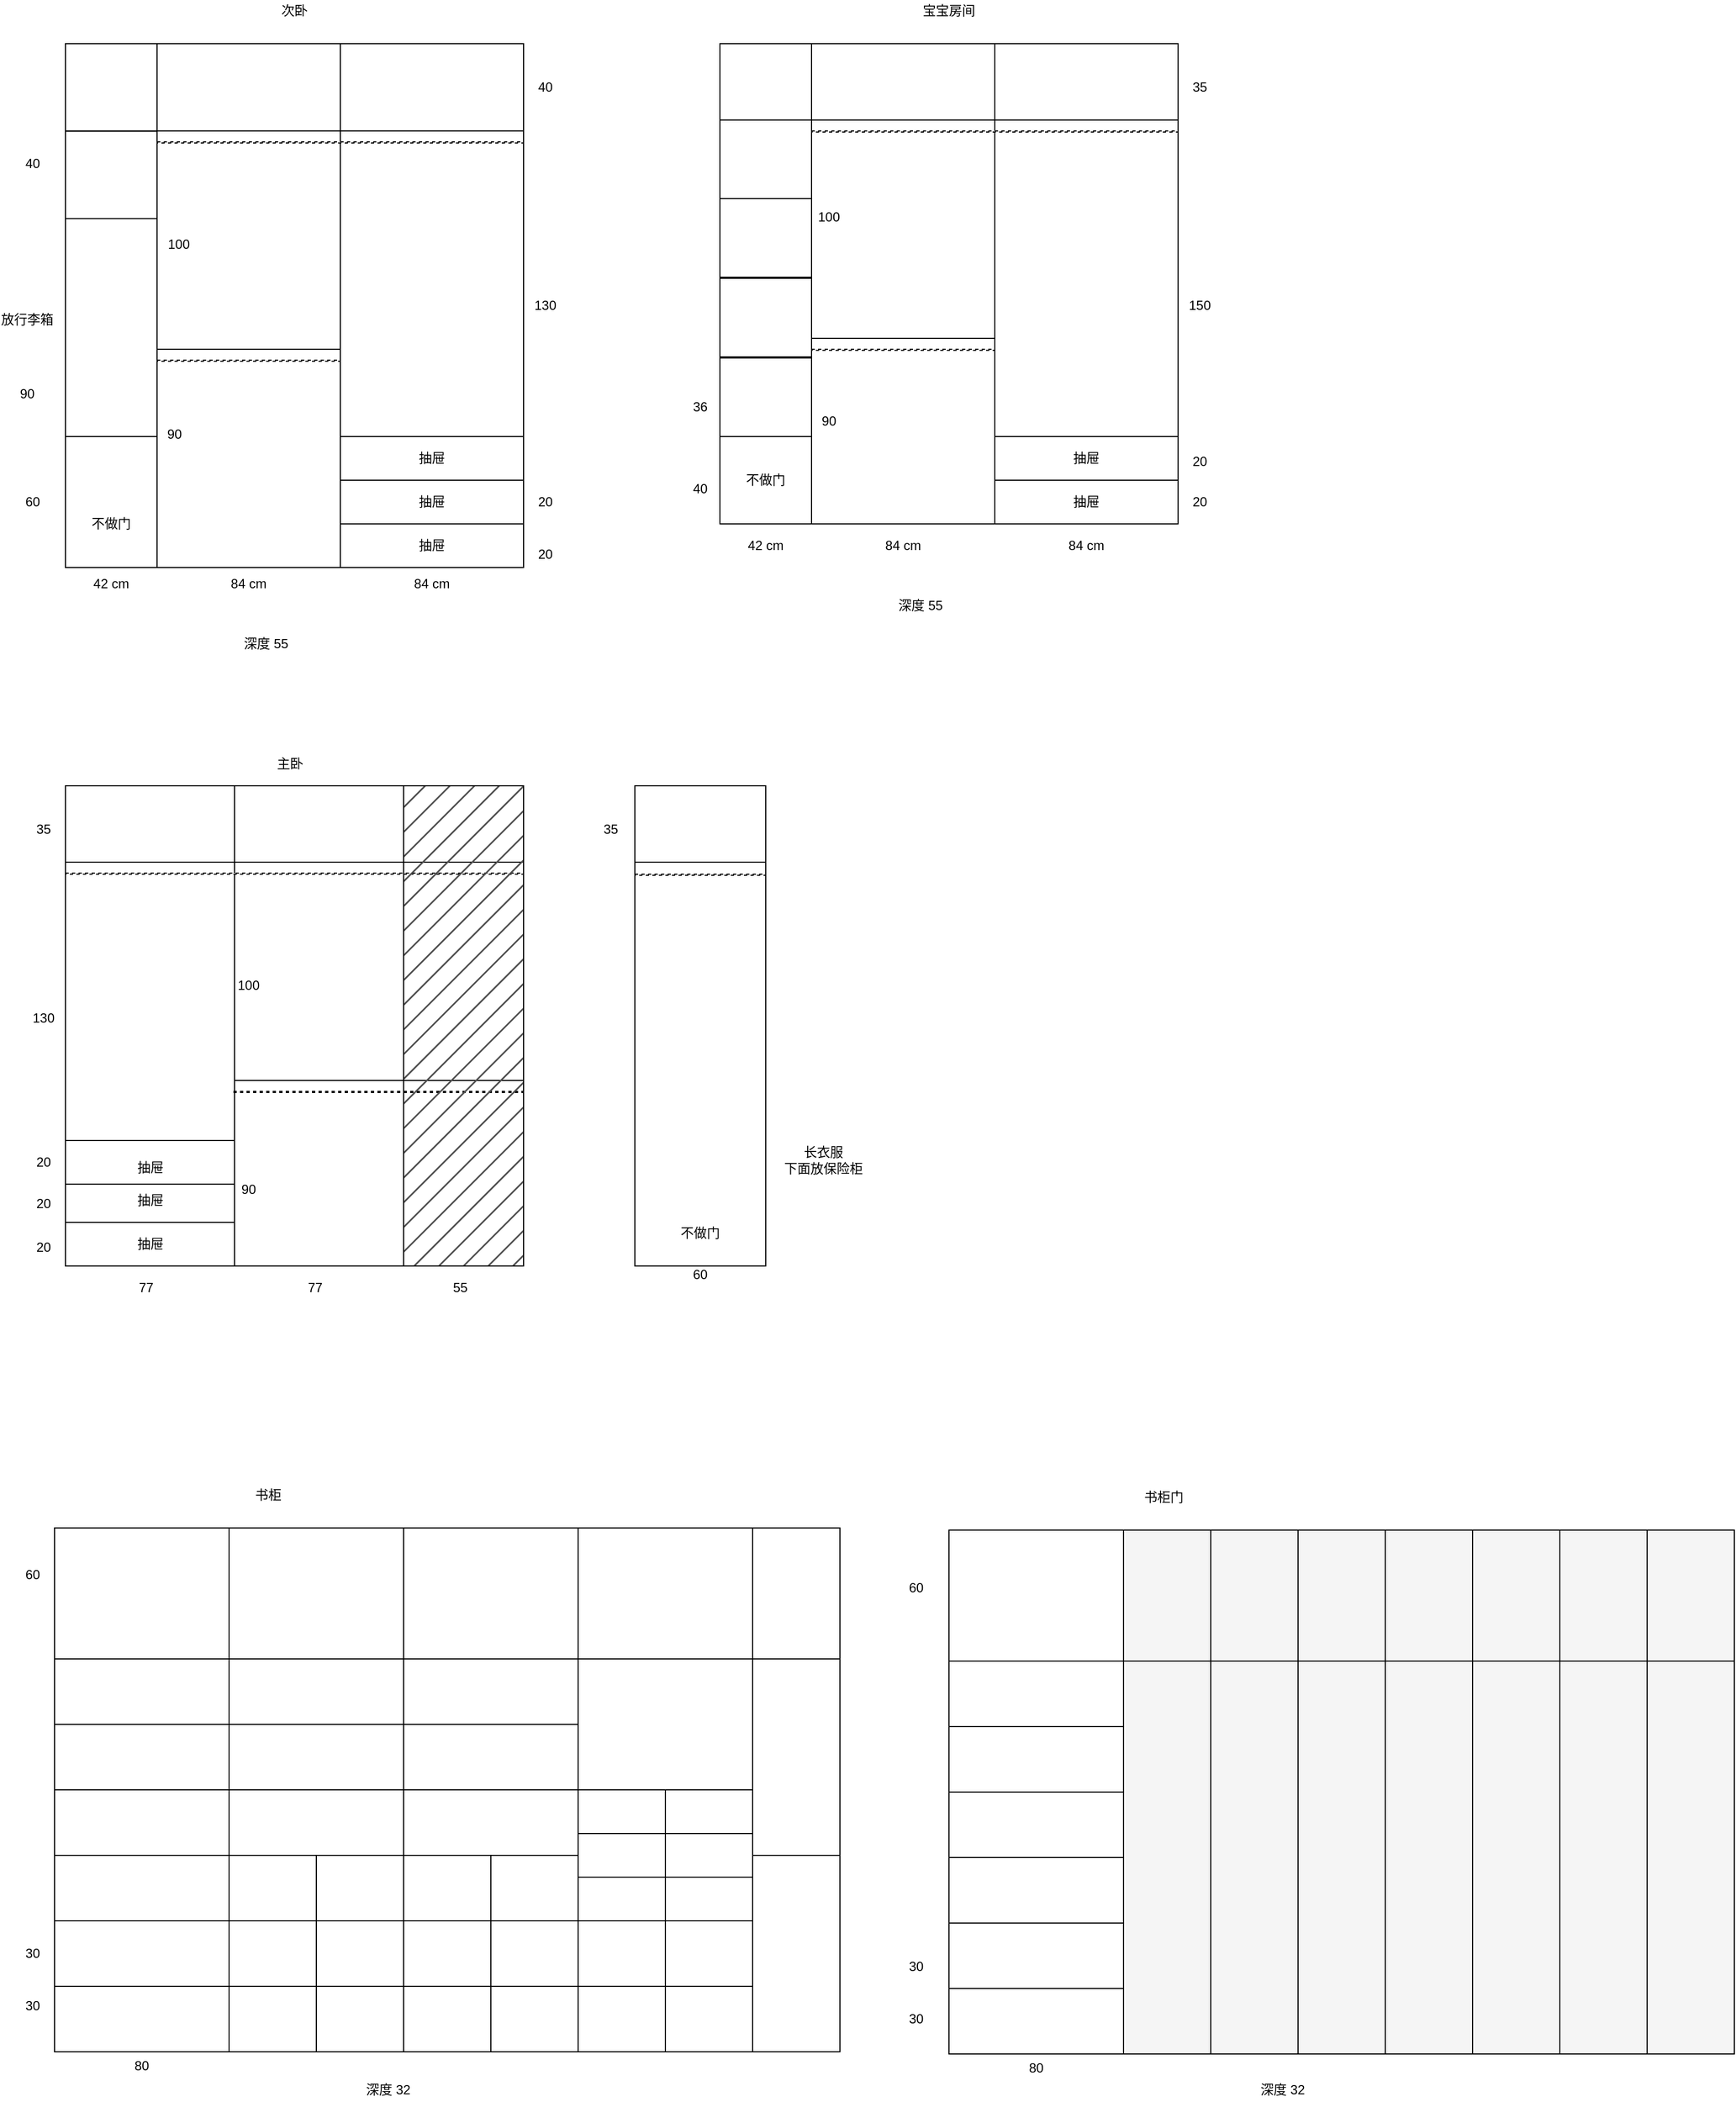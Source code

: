 <mxfile version="20.2.2" type="github">
  <diagram id="CeCopZ57XutGNWPnh-LS" name="第 1 页">
    <mxGraphModel dx="1624" dy="1060" grid="1" gridSize="10" guides="1" tooltips="1" connect="1" arrows="1" fold="1" page="1" pageScale="1" pageWidth="2000" pageHeight="3000" math="0" shadow="0">
      <root>
        <mxCell id="0" />
        <mxCell id="1" parent="0" />
        <mxCell id="vZhKyE0ab3SvKGll4aXr-116" value="" style="rounded=0;whiteSpace=wrap;html=1;fillColor=none;" parent="1" vertex="1">
          <mxGeometry x="70" y="1440" width="720" height="480" as="geometry" />
        </mxCell>
        <mxCell id="vZhKyE0ab3SvKGll4aXr-64" value="" style="rounded=0;whiteSpace=wrap;html=1;" parent="1" vertex="1">
          <mxGeometry x="80" y="760" width="420" height="440" as="geometry" />
        </mxCell>
        <mxCell id="vZhKyE0ab3SvKGll4aXr-109" value="" style="rounded=0;whiteSpace=wrap;html=1;" parent="1" vertex="1">
          <mxGeometry x="234" y="830" width="266" height="200" as="geometry" />
        </mxCell>
        <mxCell id="vZhKyE0ab3SvKGll4aXr-28" value="" style="rounded=0;whiteSpace=wrap;html=1;" parent="1" vertex="1">
          <mxGeometry x="680" y="80" width="420" height="440" as="geometry" />
        </mxCell>
        <mxCell id="vZhKyE0ab3SvKGll4aXr-108" value="" style="rounded=0;whiteSpace=wrap;html=1;" parent="1" vertex="1">
          <mxGeometry x="764" y="150" width="168" height="200" as="geometry" />
        </mxCell>
        <mxCell id="vZhKyE0ab3SvKGll4aXr-76" value="" style="rounded=0;whiteSpace=wrap;html=1;" parent="1" vertex="1">
          <mxGeometry x="80" y="760" width="155" height="400" as="geometry" />
        </mxCell>
        <mxCell id="vZhKyE0ab3SvKGll4aXr-1" value="" style="rounded=0;whiteSpace=wrap;html=1;" parent="1" vertex="1">
          <mxGeometry x="80" y="80" width="420" height="480" as="geometry" />
        </mxCell>
        <mxCell id="vZhKyE0ab3SvKGll4aXr-3" value="" style="endArrow=none;html=1;rounded=0;" parent="1" edge="1">
          <mxGeometry width="50" height="50" relative="1" as="geometry">
            <mxPoint x="164" y="80" as="sourcePoint" />
            <mxPoint x="164" y="560" as="targetPoint" />
          </mxGeometry>
        </mxCell>
        <mxCell id="vZhKyE0ab3SvKGll4aXr-5" value="" style="endArrow=none;html=1;rounded=0;" parent="1" edge="1">
          <mxGeometry width="50" height="50" relative="1" as="geometry">
            <mxPoint x="332" y="80" as="sourcePoint" />
            <mxPoint x="332" y="560" as="targetPoint" />
          </mxGeometry>
        </mxCell>
        <mxCell id="vZhKyE0ab3SvKGll4aXr-7" value="" style="rounded=0;whiteSpace=wrap;html=1;" parent="1" vertex="1">
          <mxGeometry x="332" y="520" width="168" height="40" as="geometry" />
        </mxCell>
        <mxCell id="vZhKyE0ab3SvKGll4aXr-8" value="" style="rounded=0;whiteSpace=wrap;html=1;" parent="1" vertex="1">
          <mxGeometry x="332" y="440" width="168" height="40" as="geometry" />
        </mxCell>
        <mxCell id="vZhKyE0ab3SvKGll4aXr-9" value="" style="rounded=0;whiteSpace=wrap;html=1;" parent="1" vertex="1">
          <mxGeometry x="332" y="480" width="168" height="40" as="geometry" />
        </mxCell>
        <mxCell id="vZhKyE0ab3SvKGll4aXr-10" value="" style="rounded=0;whiteSpace=wrap;html=1;" parent="1" vertex="1">
          <mxGeometry x="164" y="80" width="168" height="80" as="geometry" />
        </mxCell>
        <mxCell id="vZhKyE0ab3SvKGll4aXr-11" value="" style="rounded=0;whiteSpace=wrap;html=1;" parent="1" vertex="1">
          <mxGeometry x="332" y="80" width="168" height="80" as="geometry" />
        </mxCell>
        <mxCell id="vZhKyE0ab3SvKGll4aXr-12" value="" style="rounded=0;whiteSpace=wrap;html=1;" parent="1" vertex="1">
          <mxGeometry x="80" y="80" width="84" height="80" as="geometry" />
        </mxCell>
        <mxCell id="vZhKyE0ab3SvKGll4aXr-13" value="抽屉" style="text;html=1;strokeColor=none;fillColor=none;align=center;verticalAlign=middle;whiteSpace=wrap;rounded=0;" parent="1" vertex="1">
          <mxGeometry x="386" y="445" width="60" height="30" as="geometry" />
        </mxCell>
        <mxCell id="vZhKyE0ab3SvKGll4aXr-14" value="" style="rounded=0;whiteSpace=wrap;html=1;" parent="1" vertex="1">
          <mxGeometry x="80" y="440" width="84" height="120" as="geometry" />
        </mxCell>
        <mxCell id="vZhKyE0ab3SvKGll4aXr-15" value="不做门" style="text;html=1;strokeColor=none;fillColor=none;align=center;verticalAlign=middle;whiteSpace=wrap;rounded=0;" parent="1" vertex="1">
          <mxGeometry x="92" y="505" width="60" height="30" as="geometry" />
        </mxCell>
        <mxCell id="vZhKyE0ab3SvKGll4aXr-16" value="42 cm" style="text;html=1;strokeColor=none;fillColor=none;align=center;verticalAlign=middle;whiteSpace=wrap;rounded=0;" parent="1" vertex="1">
          <mxGeometry x="92" y="560" width="60" height="30" as="geometry" />
        </mxCell>
        <mxCell id="vZhKyE0ab3SvKGll4aXr-17" value="84 cm" style="text;html=1;strokeColor=none;fillColor=none;align=center;verticalAlign=middle;whiteSpace=wrap;rounded=0;" parent="1" vertex="1">
          <mxGeometry x="218" y="560" width="60" height="30" as="geometry" />
        </mxCell>
        <mxCell id="vZhKyE0ab3SvKGll4aXr-18" value="84 cm" style="text;html=1;strokeColor=none;fillColor=none;align=center;verticalAlign=middle;whiteSpace=wrap;rounded=0;" parent="1" vertex="1">
          <mxGeometry x="386" y="560" width="60" height="30" as="geometry" />
        </mxCell>
        <mxCell id="vZhKyE0ab3SvKGll4aXr-19" value="20" style="text;html=1;strokeColor=none;fillColor=none;align=center;verticalAlign=middle;whiteSpace=wrap;rounded=0;" parent="1" vertex="1">
          <mxGeometry x="40" y="1170" width="40" height="25" as="geometry" />
        </mxCell>
        <mxCell id="vZhKyE0ab3SvKGll4aXr-20" value="20" style="text;html=1;strokeColor=none;fillColor=none;align=center;verticalAlign=middle;whiteSpace=wrap;rounded=0;" parent="1" vertex="1">
          <mxGeometry x="500" y="487.5" width="40" height="25" as="geometry" />
        </mxCell>
        <mxCell id="vZhKyE0ab3SvKGll4aXr-21" value="&lt;div&gt;40&lt;/div&gt;" style="text;html=1;strokeColor=none;fillColor=none;align=center;verticalAlign=middle;whiteSpace=wrap;rounded=0;" parent="1" vertex="1">
          <mxGeometry x="500" y="107.5" width="40" height="25" as="geometry" />
        </mxCell>
        <mxCell id="vZhKyE0ab3SvKGll4aXr-22" value="130" style="text;html=1;strokeColor=none;fillColor=none;align=center;verticalAlign=middle;whiteSpace=wrap;rounded=0;" parent="1" vertex="1">
          <mxGeometry x="500" y="307.5" width="40" height="25" as="geometry" />
        </mxCell>
        <mxCell id="vZhKyE0ab3SvKGll4aXr-23" value="深度 55" style="text;html=1;strokeColor=none;fillColor=none;align=center;verticalAlign=middle;whiteSpace=wrap;rounded=0;" parent="1" vertex="1">
          <mxGeometry x="228" y="620" width="72" height="20" as="geometry" />
        </mxCell>
        <mxCell id="vZhKyE0ab3SvKGll4aXr-24" value="抽屉" style="text;html=1;strokeColor=none;fillColor=none;align=center;verticalAlign=middle;whiteSpace=wrap;rounded=0;" parent="1" vertex="1">
          <mxGeometry x="386" y="485" width="60" height="30" as="geometry" />
        </mxCell>
        <mxCell id="vZhKyE0ab3SvKGll4aXr-26" value="抽屉" style="text;html=1;strokeColor=none;fillColor=none;align=center;verticalAlign=middle;whiteSpace=wrap;rounded=0;" parent="1" vertex="1">
          <mxGeometry x="386" y="525" width="60" height="30" as="geometry" />
        </mxCell>
        <mxCell id="vZhKyE0ab3SvKGll4aXr-27" value="次卧" style="text;html=1;strokeColor=none;fillColor=none;align=center;verticalAlign=middle;whiteSpace=wrap;rounded=0;" parent="1" vertex="1">
          <mxGeometry x="254" y="40" width="72" height="20" as="geometry" />
        </mxCell>
        <mxCell id="vZhKyE0ab3SvKGll4aXr-32" value="" style="rounded=0;whiteSpace=wrap;html=1;" parent="1" vertex="1">
          <mxGeometry x="932" y="440" width="168" height="40" as="geometry" />
        </mxCell>
        <mxCell id="vZhKyE0ab3SvKGll4aXr-34" value="" style="rounded=0;whiteSpace=wrap;html=1;" parent="1" vertex="1">
          <mxGeometry x="932" y="480" width="168" height="40" as="geometry" />
        </mxCell>
        <mxCell id="vZhKyE0ab3SvKGll4aXr-35" value="" style="rounded=0;whiteSpace=wrap;html=1;" parent="1" vertex="1">
          <mxGeometry x="764" y="80" width="168" height="70" as="geometry" />
        </mxCell>
        <mxCell id="vZhKyE0ab3SvKGll4aXr-36" value="" style="rounded=0;whiteSpace=wrap;html=1;" parent="1" vertex="1">
          <mxGeometry x="932" y="80" width="168" height="70" as="geometry" />
        </mxCell>
        <mxCell id="vZhKyE0ab3SvKGll4aXr-37" value="" style="rounded=0;whiteSpace=wrap;html=1;" parent="1" vertex="1">
          <mxGeometry x="680" y="80" width="84" height="70" as="geometry" />
        </mxCell>
        <mxCell id="vZhKyE0ab3SvKGll4aXr-39" value="" style="rounded=0;whiteSpace=wrap;html=1;" parent="1" vertex="1">
          <mxGeometry x="680" y="440" width="84" height="80" as="geometry" />
        </mxCell>
        <mxCell id="vZhKyE0ab3SvKGll4aXr-40" value="不做门" style="text;html=1;strokeColor=none;fillColor=none;align=center;verticalAlign=middle;whiteSpace=wrap;rounded=0;" parent="1" vertex="1">
          <mxGeometry x="692" y="465" width="60" height="30" as="geometry" />
        </mxCell>
        <mxCell id="vZhKyE0ab3SvKGll4aXr-41" value="42 cm" style="text;html=1;strokeColor=none;fillColor=none;align=center;verticalAlign=middle;whiteSpace=wrap;rounded=0;" parent="1" vertex="1">
          <mxGeometry x="692" y="525" width="60" height="30" as="geometry" />
        </mxCell>
        <mxCell id="vZhKyE0ab3SvKGll4aXr-42" value="84 cm" style="text;html=1;strokeColor=none;fillColor=none;align=center;verticalAlign=middle;whiteSpace=wrap;rounded=0;" parent="1" vertex="1">
          <mxGeometry x="818" y="525" width="60" height="30" as="geometry" />
        </mxCell>
        <mxCell id="vZhKyE0ab3SvKGll4aXr-43" value="84 cm" style="text;html=1;strokeColor=none;fillColor=none;align=center;verticalAlign=middle;whiteSpace=wrap;rounded=0;" parent="1" vertex="1">
          <mxGeometry x="986" y="525" width="60" height="30" as="geometry" />
        </mxCell>
        <mxCell id="vZhKyE0ab3SvKGll4aXr-44" value="20" style="text;html=1;strokeColor=none;fillColor=none;align=center;verticalAlign=middle;whiteSpace=wrap;rounded=0;" parent="1" vertex="1">
          <mxGeometry x="1100" y="487.5" width="40" height="25" as="geometry" />
        </mxCell>
        <mxCell id="vZhKyE0ab3SvKGll4aXr-45" value="20" style="text;html=1;strokeColor=none;fillColor=none;align=center;verticalAlign=middle;whiteSpace=wrap;rounded=0;" parent="1" vertex="1">
          <mxGeometry x="1100" y="450" width="40" height="25" as="geometry" />
        </mxCell>
        <mxCell id="vZhKyE0ab3SvKGll4aXr-46" value="35" style="text;html=1;strokeColor=none;fillColor=none;align=center;verticalAlign=middle;whiteSpace=wrap;rounded=0;" parent="1" vertex="1">
          <mxGeometry x="1100" y="107.5" width="40" height="25" as="geometry" />
        </mxCell>
        <mxCell id="vZhKyE0ab3SvKGll4aXr-47" value="150" style="text;html=1;strokeColor=none;fillColor=none;align=center;verticalAlign=middle;whiteSpace=wrap;rounded=0;" parent="1" vertex="1">
          <mxGeometry x="1100" y="307.5" width="40" height="25" as="geometry" />
        </mxCell>
        <mxCell id="vZhKyE0ab3SvKGll4aXr-48" value="深度 55" style="text;html=1;strokeColor=none;fillColor=none;align=center;verticalAlign=middle;whiteSpace=wrap;rounded=0;" parent="1" vertex="1">
          <mxGeometry x="828" y="585" width="72" height="20" as="geometry" />
        </mxCell>
        <mxCell id="vZhKyE0ab3SvKGll4aXr-49" value="抽屉" style="text;html=1;strokeColor=none;fillColor=none;align=center;verticalAlign=middle;whiteSpace=wrap;rounded=0;" parent="1" vertex="1">
          <mxGeometry x="986" y="485" width="60" height="30" as="geometry" />
        </mxCell>
        <mxCell id="vZhKyE0ab3SvKGll4aXr-51" value="抽屉" style="text;html=1;strokeColor=none;fillColor=none;align=center;verticalAlign=middle;whiteSpace=wrap;rounded=0;" parent="1" vertex="1">
          <mxGeometry x="986" y="445" width="60" height="30" as="geometry" />
        </mxCell>
        <mxCell id="vZhKyE0ab3SvKGll4aXr-52" value="宝宝房间" style="text;html=1;strokeColor=none;fillColor=none;align=center;verticalAlign=middle;whiteSpace=wrap;rounded=0;" parent="1" vertex="1">
          <mxGeometry x="854" y="40" width="72" height="20" as="geometry" />
        </mxCell>
        <mxCell id="vZhKyE0ab3SvKGll4aXr-53" value="" style="rounded=0;whiteSpace=wrap;html=1;dashed=1;" parent="1" vertex="1">
          <mxGeometry x="764" y="360" width="168" height="1" as="geometry" />
        </mxCell>
        <mxCell id="vZhKyE0ab3SvKGll4aXr-57" value="挂杆" style="text;html=1;strokeColor=none;fillColor=none;align=center;verticalAlign=middle;whiteSpace=wrap;rounded=0;" parent="1" vertex="1">
          <mxGeometry x="234" y="172" width="60" height="30" as="geometry" />
        </mxCell>
        <mxCell id="vZhKyE0ab3SvKGll4aXr-60" value="" style="rounded=0;whiteSpace=wrap;html=1;" parent="1" vertex="1">
          <mxGeometry x="680" y="150" width="84" height="72" as="geometry" />
        </mxCell>
        <mxCell id="vZhKyE0ab3SvKGll4aXr-62" value="36" style="text;html=1;strokeColor=none;fillColor=none;align=center;verticalAlign=middle;whiteSpace=wrap;rounded=0;" parent="1" vertex="1">
          <mxGeometry x="642" y="400" width="40" height="25" as="geometry" />
        </mxCell>
        <mxCell id="vZhKyE0ab3SvKGll4aXr-63" value="放行李箱" style="text;html=1;strokeColor=none;fillColor=none;align=center;verticalAlign=middle;whiteSpace=wrap;rounded=0;" parent="1" vertex="1">
          <mxGeometry x="20" y="320" width="50" height="25" as="geometry" />
        </mxCell>
        <mxCell id="vZhKyE0ab3SvKGll4aXr-65" value="主卧" style="text;html=1;strokeColor=none;fillColor=none;align=center;verticalAlign=middle;whiteSpace=wrap;rounded=0;" parent="1" vertex="1">
          <mxGeometry x="250" y="730" width="72" height="20" as="geometry" />
        </mxCell>
        <mxCell id="vZhKyE0ab3SvKGll4aXr-68" value="" style="rounded=0;whiteSpace=wrap;html=1;" parent="1" vertex="1">
          <mxGeometry x="80" y="1120" width="155" height="40" as="geometry" />
        </mxCell>
        <mxCell id="vZhKyE0ab3SvKGll4aXr-69" value="抽屉" style="text;html=1;strokeColor=none;fillColor=none;align=center;verticalAlign=middle;whiteSpace=wrap;rounded=0;" parent="1" vertex="1">
          <mxGeometry x="127.5" y="1125" width="60" height="30" as="geometry" />
        </mxCell>
        <mxCell id="vZhKyE0ab3SvKGll4aXr-72" value="" style="rounded=0;whiteSpace=wrap;html=1;" parent="1" vertex="1">
          <mxGeometry x="80" y="1160" width="155" height="40" as="geometry" />
        </mxCell>
        <mxCell id="vZhKyE0ab3SvKGll4aXr-73" value="抽屉" style="text;html=1;strokeColor=none;fillColor=none;align=center;verticalAlign=middle;whiteSpace=wrap;rounded=0;" parent="1" vertex="1">
          <mxGeometry x="127.5" y="1165" width="60" height="30" as="geometry" />
        </mxCell>
        <mxCell id="vZhKyE0ab3SvKGll4aXr-74" value="" style="rounded=0;whiteSpace=wrap;html=1;" parent="1" vertex="1">
          <mxGeometry x="80" y="1085" width="155" height="40" as="geometry" />
        </mxCell>
        <mxCell id="vZhKyE0ab3SvKGll4aXr-78" value="" style="rounded=0;whiteSpace=wrap;html=1;" parent="1" vertex="1">
          <mxGeometry x="80" y="760" width="155" height="70" as="geometry" />
        </mxCell>
        <mxCell id="vZhKyE0ab3SvKGll4aXr-80" value="20" style="text;html=1;strokeColor=none;fillColor=none;align=center;verticalAlign=middle;whiteSpace=wrap;rounded=0;" parent="1" vertex="1">
          <mxGeometry x="500" y="535" width="40" height="25" as="geometry" />
        </mxCell>
        <mxCell id="vZhKyE0ab3SvKGll4aXr-81" value="20" style="text;html=1;strokeColor=none;fillColor=none;align=center;verticalAlign=middle;whiteSpace=wrap;rounded=0;" parent="1" vertex="1">
          <mxGeometry x="40" y="1130" width="40" height="25" as="geometry" />
        </mxCell>
        <mxCell id="vZhKyE0ab3SvKGll4aXr-82" value="55" style="text;html=1;strokeColor=none;fillColor=none;align=center;verticalAlign=middle;whiteSpace=wrap;rounded=0;" parent="1" vertex="1">
          <mxGeometry x="421.5" y="1207.5" width="40" height="25" as="geometry" />
        </mxCell>
        <mxCell id="vZhKyE0ab3SvKGll4aXr-83" value="77" style="text;html=1;strokeColor=none;fillColor=none;align=center;verticalAlign=middle;whiteSpace=wrap;rounded=0;" parent="1" vertex="1">
          <mxGeometry x="289" y="1207.5" width="40" height="25" as="geometry" />
        </mxCell>
        <mxCell id="vZhKyE0ab3SvKGll4aXr-84" value="77" style="text;html=1;strokeColor=none;fillColor=none;align=center;verticalAlign=middle;whiteSpace=wrap;rounded=0;" parent="1" vertex="1">
          <mxGeometry x="134" y="1207.5" width="40" height="25" as="geometry" />
        </mxCell>
        <mxCell id="vZhKyE0ab3SvKGll4aXr-86" value="" style="rounded=0;whiteSpace=wrap;html=1;" parent="1" vertex="1">
          <mxGeometry x="602" y="760" width="120" height="440" as="geometry" />
        </mxCell>
        <mxCell id="vZhKyE0ab3SvKGll4aXr-87" value="" style="rounded=0;whiteSpace=wrap;html=1;" parent="1" vertex="1">
          <mxGeometry x="602" y="760" width="120" height="70" as="geometry" />
        </mxCell>
        <mxCell id="vZhKyE0ab3SvKGll4aXr-89" value="35" style="text;html=1;strokeColor=none;fillColor=none;align=center;verticalAlign=middle;whiteSpace=wrap;rounded=0;" parent="1" vertex="1">
          <mxGeometry x="40" y="787.5" width="40" height="25" as="geometry" />
        </mxCell>
        <mxCell id="vZhKyE0ab3SvKGll4aXr-90" value="130" style="text;html=1;strokeColor=none;fillColor=none;align=center;verticalAlign=middle;whiteSpace=wrap;rounded=0;" parent="1" vertex="1">
          <mxGeometry x="40" y="960" width="40" height="25" as="geometry" />
        </mxCell>
        <mxCell id="vZhKyE0ab3SvKGll4aXr-91" value="" style="rounded=0;whiteSpace=wrap;html=1;" parent="1" vertex="1">
          <mxGeometry x="680" y="222" width="84" height="72" as="geometry" />
        </mxCell>
        <mxCell id="vZhKyE0ab3SvKGll4aXr-92" value="" style="rounded=0;whiteSpace=wrap;html=1;" parent="1" vertex="1">
          <mxGeometry x="680" y="295" width="84" height="72" as="geometry" />
        </mxCell>
        <mxCell id="vZhKyE0ab3SvKGll4aXr-93" value="" style="rounded=0;whiteSpace=wrap;html=1;" parent="1" vertex="1">
          <mxGeometry x="680" y="368" width="84" height="72" as="geometry" />
        </mxCell>
        <mxCell id="vZhKyE0ab3SvKGll4aXr-95" value="" style="rounded=0;whiteSpace=wrap;html=1;" parent="1" vertex="1">
          <mxGeometry x="932" y="150" width="168" height="290" as="geometry" />
        </mxCell>
        <mxCell id="vZhKyE0ab3SvKGll4aXr-55" value="" style="rounded=0;whiteSpace=wrap;html=1;dashed=1;" parent="1" vertex="1">
          <mxGeometry x="764" y="160" width="336" height="1" as="geometry" />
        </mxCell>
        <mxCell id="vZhKyE0ab3SvKGll4aXr-96" value="20" style="text;html=1;strokeColor=none;fillColor=none;align=center;verticalAlign=middle;whiteSpace=wrap;rounded=0;" parent="1" vertex="1">
          <mxGeometry x="40" y="1092.5" width="40" height="25" as="geometry" />
        </mxCell>
        <mxCell id="vZhKyE0ab3SvKGll4aXr-77" value="" style="rounded=0;whiteSpace=wrap;html=1;" parent="1" vertex="1">
          <mxGeometry x="235" y="760" width="265" height="70" as="geometry" />
        </mxCell>
        <mxCell id="vZhKyE0ab3SvKGll4aXr-97" value="" style="rounded=0;whiteSpace=wrap;html=1;dashed=1;" parent="1" vertex="1">
          <mxGeometry x="234" y="1040" width="265" height="1" as="geometry" />
        </mxCell>
        <mxCell id="vZhKyE0ab3SvKGll4aXr-99" value="抽屉" style="text;html=1;strokeColor=none;fillColor=none;align=center;verticalAlign=middle;whiteSpace=wrap;rounded=0;" parent="1" vertex="1">
          <mxGeometry x="127.5" y="1095" width="60" height="30" as="geometry" />
        </mxCell>
        <mxCell id="vZhKyE0ab3SvKGll4aXr-101" value="100" style="text;html=1;strokeColor=none;fillColor=none;align=center;verticalAlign=middle;whiteSpace=wrap;rounded=0;" parent="1" vertex="1">
          <mxGeometry x="228" y="930" width="40" height="25" as="geometry" />
        </mxCell>
        <mxCell id="vZhKyE0ab3SvKGll4aXr-102" value="90" style="text;html=1;strokeColor=none;fillColor=none;align=center;verticalAlign=middle;whiteSpace=wrap;rounded=0;" parent="1" vertex="1">
          <mxGeometry x="228" y="1117.5" width="40" height="25" as="geometry" />
        </mxCell>
        <mxCell id="vZhKyE0ab3SvKGll4aXr-103" value="60" style="text;html=1;strokeColor=none;fillColor=none;align=center;verticalAlign=middle;whiteSpace=wrap;rounded=0;" parent="1" vertex="1">
          <mxGeometry x="642" y="1195" width="40" height="25" as="geometry" />
        </mxCell>
        <mxCell id="vZhKyE0ab3SvKGll4aXr-104" value="不做门" style="text;html=1;strokeColor=none;fillColor=none;align=center;verticalAlign=middle;whiteSpace=wrap;rounded=0;" parent="1" vertex="1">
          <mxGeometry x="632" y="1155" width="60" height="30" as="geometry" />
        </mxCell>
        <mxCell id="vZhKyE0ab3SvKGll4aXr-105" value="&lt;div&gt;长衣服&lt;/div&gt;&lt;div&gt;下面放保险柜&lt;br&gt;&lt;/div&gt;" style="text;html=1;strokeColor=none;fillColor=none;align=center;verticalAlign=middle;whiteSpace=wrap;rounded=0;" parent="1" vertex="1">
          <mxGeometry x="724" y="1087.5" width="102" height="30" as="geometry" />
        </mxCell>
        <mxCell id="vZhKyE0ab3SvKGll4aXr-106" value="" style="rounded=0;whiteSpace=wrap;html=1;dashed=1;" parent="1" vertex="1">
          <mxGeometry x="602" y="841" width="120" height="1" as="geometry" />
        </mxCell>
        <mxCell id="vZhKyE0ab3SvKGll4aXr-107" value="35" style="text;html=1;strokeColor=none;fillColor=none;align=center;verticalAlign=middle;whiteSpace=wrap;rounded=0;" parent="1" vertex="1">
          <mxGeometry x="560" y="787.5" width="40" height="25" as="geometry" />
        </mxCell>
        <mxCell id="vZhKyE0ab3SvKGll4aXr-85" value="" style="rounded=0;whiteSpace=wrap;html=1;dashed=1;" parent="1" vertex="1">
          <mxGeometry x="80" y="840" width="420" height="1" as="geometry" />
        </mxCell>
        <mxCell id="vZhKyE0ab3SvKGll4aXr-98" value="" style="rounded=0;whiteSpace=wrap;html=1;fillStyle=hatch;fillColor=#4F4F4F;" parent="1" vertex="1">
          <mxGeometry x="390" y="760" width="110" height="440" as="geometry" />
        </mxCell>
        <mxCell id="vZhKyE0ab3SvKGll4aXr-110" value="100" style="text;html=1;strokeColor=none;fillColor=none;align=center;verticalAlign=middle;whiteSpace=wrap;rounded=0;" parent="1" vertex="1">
          <mxGeometry x="760" y="226.25" width="40" height="25" as="geometry" />
        </mxCell>
        <mxCell id="vZhKyE0ab3SvKGll4aXr-111" value="90" style="text;html=1;strokeColor=none;fillColor=none;align=center;verticalAlign=middle;whiteSpace=wrap;rounded=0;" parent="1" vertex="1">
          <mxGeometry x="760" y="413.75" width="40" height="25" as="geometry" />
        </mxCell>
        <mxCell id="vZhKyE0ab3SvKGll4aXr-112" value="" style="rounded=0;whiteSpace=wrap;html=1;" parent="1" vertex="1">
          <mxGeometry x="164" y="160" width="168" height="200" as="geometry" />
        </mxCell>
        <mxCell id="vZhKyE0ab3SvKGll4aXr-113" value="" style="rounded=0;whiteSpace=wrap;html=1;dashed=1;" parent="1" vertex="1">
          <mxGeometry x="164" y="370" width="168" height="1" as="geometry" />
        </mxCell>
        <mxCell id="vZhKyE0ab3SvKGll4aXr-56" value="" style="rounded=0;whiteSpace=wrap;html=1;dashed=1;" parent="1" vertex="1">
          <mxGeometry x="164" y="170" width="336" height="1" as="geometry" />
        </mxCell>
        <mxCell id="vZhKyE0ab3SvKGll4aXr-114" value="100" style="text;html=1;strokeColor=none;fillColor=none;align=center;verticalAlign=middle;whiteSpace=wrap;rounded=0;" parent="1" vertex="1">
          <mxGeometry x="164" y="251.25" width="40" height="25" as="geometry" />
        </mxCell>
        <mxCell id="vZhKyE0ab3SvKGll4aXr-115" value="90" style="text;html=1;strokeColor=none;fillColor=none;align=center;verticalAlign=middle;whiteSpace=wrap;rounded=0;" parent="1" vertex="1">
          <mxGeometry x="160" y="425" width="40" height="25" as="geometry" />
        </mxCell>
        <mxCell id="vZhKyE0ab3SvKGll4aXr-117" value="书柜" style="text;html=1;strokeColor=none;fillColor=none;align=center;verticalAlign=middle;whiteSpace=wrap;rounded=0;" parent="1" vertex="1">
          <mxGeometry x="230" y="1400" width="72" height="20" as="geometry" />
        </mxCell>
        <mxCell id="vZhKyE0ab3SvKGll4aXr-118" value="" style="rounded=0;whiteSpace=wrap;html=1;fillColor=none;" parent="1" vertex="1">
          <mxGeometry x="70" y="1860" width="160" height="60" as="geometry" />
        </mxCell>
        <mxCell id="vZhKyE0ab3SvKGll4aXr-119" value="" style="rounded=0;whiteSpace=wrap;html=1;fillColor=none;fillStyle=dashed;" parent="1" vertex="1">
          <mxGeometry x="230" y="1860" width="80" height="60" as="geometry" />
        </mxCell>
        <mxCell id="vZhKyE0ab3SvKGll4aXr-120" value="" style="rounded=0;whiteSpace=wrap;html=1;fillColor=none;fillStyle=dashed;" parent="1" vertex="1">
          <mxGeometry x="390" y="1860" width="80" height="60" as="geometry" />
        </mxCell>
        <mxCell id="vZhKyE0ab3SvKGll4aXr-121" value="" style="rounded=0;whiteSpace=wrap;html=1;fillColor=none;fillStyle=dashed;" parent="1" vertex="1">
          <mxGeometry x="550" y="1860" width="160" height="60" as="geometry" />
        </mxCell>
        <mxCell id="vZhKyE0ab3SvKGll4aXr-123" value="" style="rounded=0;whiteSpace=wrap;html=1;fillColor=none;fillStyle=dashed;" parent="1" vertex="1">
          <mxGeometry x="550" y="1760" width="80" height="40" as="geometry" />
        </mxCell>
        <mxCell id="vZhKyE0ab3SvKGll4aXr-124" value="" style="rounded=0;whiteSpace=wrap;html=1;fillColor=none;fillStyle=dashed;" parent="1" vertex="1">
          <mxGeometry x="390" y="1800" width="160" height="60" as="geometry" />
        </mxCell>
        <mxCell id="vZhKyE0ab3SvKGll4aXr-125" value="" style="rounded=0;whiteSpace=wrap;html=1;fillColor=none;" parent="1" vertex="1">
          <mxGeometry x="70" y="1740" width="160" height="60" as="geometry" />
        </mxCell>
        <mxCell id="vZhKyE0ab3SvKGll4aXr-127" value="" style="rounded=0;whiteSpace=wrap;html=1;fillColor=none;fillStyle=dashed;" parent="1" vertex="1">
          <mxGeometry x="230" y="1800" width="80" height="60" as="geometry" />
        </mxCell>
        <mxCell id="vZhKyE0ab3SvKGll4aXr-128" value="" style="rounded=0;whiteSpace=wrap;html=1;fillColor=none;fillStyle=dashed;" parent="1" vertex="1">
          <mxGeometry x="230" y="1740" width="160" height="60" as="geometry" />
        </mxCell>
        <mxCell id="vZhKyE0ab3SvKGll4aXr-130" value="" style="rounded=0;whiteSpace=wrap;html=1;fillColor=none;" parent="1" vertex="1">
          <mxGeometry x="70" y="1680" width="160" height="60" as="geometry" />
        </mxCell>
        <mxCell id="vZhKyE0ab3SvKGll4aXr-131" value="" style="rounded=0;whiteSpace=wrap;html=1;fillColor=none;fillStyle=dashed;" parent="1" vertex="1">
          <mxGeometry x="390" y="1680" width="160" height="60" as="geometry" />
        </mxCell>
        <mxCell id="vZhKyE0ab3SvKGll4aXr-132" value="" style="rounded=0;whiteSpace=wrap;html=1;fillColor=none;fillStyle=dashed;" parent="1" vertex="1">
          <mxGeometry x="230" y="1680" width="160" height="60" as="geometry" />
        </mxCell>
        <mxCell id="vZhKyE0ab3SvKGll4aXr-133" value="" style="rounded=0;whiteSpace=wrap;html=1;fillColor=none;" parent="1" vertex="1">
          <mxGeometry x="70" y="1620" width="160" height="60" as="geometry" />
        </mxCell>
        <mxCell id="vZhKyE0ab3SvKGll4aXr-134" value="" style="rounded=0;whiteSpace=wrap;html=1;fillColor=none;fillStyle=dashed;" parent="1" vertex="1">
          <mxGeometry x="230" y="1620" width="160" height="60" as="geometry" />
        </mxCell>
        <mxCell id="vZhKyE0ab3SvKGll4aXr-135" value="" style="rounded=0;whiteSpace=wrap;html=1;fillColor=none;fillStyle=dashed;" parent="1" vertex="1">
          <mxGeometry x="390" y="1620" width="160" height="60" as="geometry" />
        </mxCell>
        <mxCell id="vZhKyE0ab3SvKGll4aXr-136" value="" style="rounded=0;whiteSpace=wrap;html=1;fillStyle=dashed;fillColor=none;" parent="1" vertex="1">
          <mxGeometry x="70" y="1440" width="160" height="120" as="geometry" />
        </mxCell>
        <mxCell id="vZhKyE0ab3SvKGll4aXr-137" value="" style="rounded=0;whiteSpace=wrap;html=1;fillStyle=dashed;fillColor=none;" parent="1" vertex="1">
          <mxGeometry x="230" y="1440" width="160" height="120" as="geometry" />
        </mxCell>
        <mxCell id="vZhKyE0ab3SvKGll4aXr-138" value="" style="rounded=0;whiteSpace=wrap;html=1;fillStyle=dashed;fillColor=none;" parent="1" vertex="1">
          <mxGeometry x="390" y="1440" width="160" height="120" as="geometry" />
        </mxCell>
        <mxCell id="vZhKyE0ab3SvKGll4aXr-139" value="" style="rounded=0;whiteSpace=wrap;html=1;fillStyle=dashed;fillColor=none;" parent="1" vertex="1">
          <mxGeometry x="550" y="1440" width="160" height="120" as="geometry" />
        </mxCell>
        <mxCell id="vZhKyE0ab3SvKGll4aXr-140" value="" style="rounded=0;whiteSpace=wrap;html=1;fillStyle=dashed;fillColor=none;" parent="1" vertex="1">
          <mxGeometry x="710" y="1440" width="80" height="120" as="geometry" />
        </mxCell>
        <mxCell id="vZhKyE0ab3SvKGll4aXr-141" value="" style="rounded=0;whiteSpace=wrap;html=1;fillColor=none;fillStyle=dashed;" parent="1" vertex="1">
          <mxGeometry x="710" y="1740" width="80" height="180" as="geometry" />
        </mxCell>
        <mxCell id="vZhKyE0ab3SvKGll4aXr-142" value="" style="rounded=0;whiteSpace=wrap;html=1;fillColor=none;" parent="1" vertex="1">
          <mxGeometry x="70" y="1800" width="160" height="60" as="geometry" />
        </mxCell>
        <mxCell id="vZhKyE0ab3SvKGll4aXr-143" value="深度 32" style="text;html=1;strokeColor=none;fillColor=none;align=center;verticalAlign=middle;whiteSpace=wrap;rounded=0;" parent="1" vertex="1">
          <mxGeometry x="340" y="1945" width="72" height="20" as="geometry" />
        </mxCell>
        <mxCell id="vZhKyE0ab3SvKGll4aXr-144" value="&lt;div&gt;30&lt;/div&gt;&lt;div&gt;&lt;br&gt;&lt;/div&gt;" style="text;html=1;strokeColor=none;fillColor=none;align=center;verticalAlign=middle;whiteSpace=wrap;rounded=0;" parent="1" vertex="1">
          <mxGeometry x="30" y="1872" width="40" height="25" as="geometry" />
        </mxCell>
        <mxCell id="vZhKyE0ab3SvKGll4aXr-145" value="30" style="text;html=1;strokeColor=none;fillColor=none;align=center;verticalAlign=middle;whiteSpace=wrap;rounded=0;" parent="1" vertex="1">
          <mxGeometry x="30" y="1817.5" width="40" height="25" as="geometry" />
        </mxCell>
        <mxCell id="vZhKyE0ab3SvKGll4aXr-146" value="60" style="text;html=1;strokeColor=none;fillColor=none;align=center;verticalAlign=middle;whiteSpace=wrap;rounded=0;" parent="1" vertex="1">
          <mxGeometry x="30" y="1470" width="40" height="25" as="geometry" />
        </mxCell>
        <mxCell id="vZhKyE0ab3SvKGll4aXr-147" value="80" style="text;html=1;strokeColor=none;fillColor=none;align=center;verticalAlign=middle;whiteSpace=wrap;rounded=0;" parent="1" vertex="1">
          <mxGeometry x="130" y="1920" width="40" height="25" as="geometry" />
        </mxCell>
        <mxCell id="8cd6Prnziwh8c0ORWvhS-2" value="" style="rounded=0;whiteSpace=wrap;html=1;fillColor=none;" vertex="1" parent="1">
          <mxGeometry x="70" y="1560" width="160" height="60" as="geometry" />
        </mxCell>
        <mxCell id="8cd6Prnziwh8c0ORWvhS-3" value="" style="rounded=0;whiteSpace=wrap;html=1;fillColor=none;fillStyle=dashed;" vertex="1" parent="1">
          <mxGeometry x="230" y="1560" width="160" height="60" as="geometry" />
        </mxCell>
        <mxCell id="8cd6Prnziwh8c0ORWvhS-4" value="" style="rounded=0;whiteSpace=wrap;html=1;fillColor=none;fillStyle=dashed;" vertex="1" parent="1">
          <mxGeometry x="390" y="1560" width="160" height="60" as="geometry" />
        </mxCell>
        <mxCell id="8cd6Prnziwh8c0ORWvhS-5" value="" style="rounded=0;whiteSpace=wrap;html=1;fillColor=none;fillStyle=dashed;" vertex="1" parent="1">
          <mxGeometry x="550" y="1720" width="80" height="40" as="geometry" />
        </mxCell>
        <mxCell id="8cd6Prnziwh8c0ORWvhS-6" value="" style="rounded=0;whiteSpace=wrap;html=1;fillColor=none;fillStyle=dashed;" vertex="1" parent="1">
          <mxGeometry x="550" y="1680" width="80" height="40" as="geometry" />
        </mxCell>
        <mxCell id="8cd6Prnziwh8c0ORWvhS-7" value="" style="rounded=0;whiteSpace=wrap;html=1;fillColor=none;fillStyle=dashed;" vertex="1" parent="1">
          <mxGeometry x="710" y="1560" width="80" height="180" as="geometry" />
        </mxCell>
        <mxCell id="8cd6Prnziwh8c0ORWvhS-8" value="" style="rounded=0;whiteSpace=wrap;html=1;fillColor=none;fillStyle=dashed;" vertex="1" parent="1">
          <mxGeometry x="310" y="1800" width="80" height="60" as="geometry" />
        </mxCell>
        <mxCell id="8cd6Prnziwh8c0ORWvhS-9" value="" style="rounded=0;whiteSpace=wrap;html=1;fillColor=none;fillStyle=dashed;" vertex="1" parent="1">
          <mxGeometry x="230" y="1740" width="80" height="60" as="geometry" />
        </mxCell>
        <mxCell id="8cd6Prnziwh8c0ORWvhS-10" value="" style="rounded=0;whiteSpace=wrap;html=1;fillColor=none;fillStyle=dashed;" vertex="1" parent="1">
          <mxGeometry x="550" y="1860" width="80" height="60" as="geometry" />
        </mxCell>
        <mxCell id="8cd6Prnziwh8c0ORWvhS-12" value="" style="rounded=0;whiteSpace=wrap;html=1;fillColor=none;fillStyle=dashed;" vertex="1" parent="1">
          <mxGeometry x="390" y="1800" width="80" height="60" as="geometry" />
        </mxCell>
        <mxCell id="8cd6Prnziwh8c0ORWvhS-13" value="" style="rounded=0;whiteSpace=wrap;html=1;fillColor=none;fillStyle=dashed;" vertex="1" parent="1">
          <mxGeometry x="390" y="1740" width="80" height="60" as="geometry" />
        </mxCell>
        <mxCell id="8cd6Prnziwh8c0ORWvhS-15" value="" style="rounded=0;whiteSpace=wrap;html=1;fillColor=none;fillStyle=dashed;" vertex="1" parent="1">
          <mxGeometry x="310" y="1860" width="80" height="60" as="geometry" />
        </mxCell>
        <mxCell id="8cd6Prnziwh8c0ORWvhS-16" value="" style="rounded=0;whiteSpace=wrap;html=1;fillColor=none;fillStyle=dashed;" vertex="1" parent="1">
          <mxGeometry x="470" y="1860" width="80" height="60" as="geometry" />
        </mxCell>
        <mxCell id="8cd6Prnziwh8c0ORWvhS-19" value="" style="rounded=0;whiteSpace=wrap;html=1;fillColor=default;" vertex="1" parent="1">
          <mxGeometry x="890" y="1442" width="720" height="480" as="geometry" />
        </mxCell>
        <mxCell id="8cd6Prnziwh8c0ORWvhS-20" value="书柜门" style="text;html=1;strokeColor=none;fillColor=none;align=center;verticalAlign=middle;whiteSpace=wrap;rounded=0;" vertex="1" parent="1">
          <mxGeometry x="1051" y="1402" width="72" height="20" as="geometry" />
        </mxCell>
        <mxCell id="8cd6Prnziwh8c0ORWvhS-21" value="" style="rounded=0;whiteSpace=wrap;html=1;fillColor=default;" vertex="1" parent="1">
          <mxGeometry x="890" y="1862" width="160" height="60" as="geometry" />
        </mxCell>
        <mxCell id="8cd6Prnziwh8c0ORWvhS-22" value="" style="rounded=0;whiteSpace=wrap;html=1;fillColor=#F5F5F5;fillStyle=auto;" vertex="1" parent="1">
          <mxGeometry x="1050" y="1862" width="80" height="60" as="geometry" />
        </mxCell>
        <mxCell id="8cd6Prnziwh8c0ORWvhS-23" value="" style="rounded=0;whiteSpace=wrap;html=1;fillColor=#F5F5F5;fillStyle=auto;" vertex="1" parent="1">
          <mxGeometry x="1210" y="1862" width="80" height="60" as="geometry" />
        </mxCell>
        <mxCell id="8cd6Prnziwh8c0ORWvhS-24" value="" style="rounded=0;whiteSpace=wrap;html=1;fillColor=#F5F5F5;fillStyle=auto;" vertex="1" parent="1">
          <mxGeometry x="1370" y="1862" width="160" height="60" as="geometry" />
        </mxCell>
        <mxCell id="8cd6Prnziwh8c0ORWvhS-25" value="" style="rounded=0;whiteSpace=wrap;html=1;fillColor=#F5F5F5;fillStyle=auto;" vertex="1" parent="1">
          <mxGeometry x="1370" y="1822" width="160" height="40" as="geometry" />
        </mxCell>
        <mxCell id="8cd6Prnziwh8c0ORWvhS-26" value="" style="rounded=0;whiteSpace=wrap;html=1;fillColor=#F5F5F5;fillStyle=auto;" vertex="1" parent="1">
          <mxGeometry x="1210" y="1802" width="160" height="60" as="geometry" />
        </mxCell>
        <mxCell id="8cd6Prnziwh8c0ORWvhS-27" value="" style="rounded=0;whiteSpace=wrap;html=1;fillColor=default;" vertex="1" parent="1">
          <mxGeometry x="890" y="1742" width="160" height="60" as="geometry" />
        </mxCell>
        <mxCell id="8cd6Prnziwh8c0ORWvhS-28" value="" style="rounded=0;whiteSpace=wrap;html=1;fillColor=#F5F5F5;fillStyle=auto;" vertex="1" parent="1">
          <mxGeometry x="1050" y="1802" width="80" height="60" as="geometry" />
        </mxCell>
        <mxCell id="8cd6Prnziwh8c0ORWvhS-29" value="" style="rounded=0;whiteSpace=wrap;html=1;fillColor=#F5F5F5;fillStyle=auto;" vertex="1" parent="1">
          <mxGeometry x="1050" y="1742" width="160" height="60" as="geometry" />
        </mxCell>
        <mxCell id="8cd6Prnziwh8c0ORWvhS-30" value="" style="rounded=0;whiteSpace=wrap;html=1;fillColor=default;" vertex="1" parent="1">
          <mxGeometry x="890" y="1682" width="160" height="60" as="geometry" />
        </mxCell>
        <mxCell id="8cd6Prnziwh8c0ORWvhS-31" value="" style="rounded=0;whiteSpace=wrap;html=1;fillColor=#F5F5F5;fillStyle=auto;" vertex="1" parent="1">
          <mxGeometry x="1210" y="1682" width="160" height="60" as="geometry" />
        </mxCell>
        <mxCell id="8cd6Prnziwh8c0ORWvhS-32" value="" style="rounded=0;whiteSpace=wrap;html=1;fillColor=#F5F5F5;fillStyle=auto;" vertex="1" parent="1">
          <mxGeometry x="1050" y="1682" width="160" height="60" as="geometry" />
        </mxCell>
        <mxCell id="8cd6Prnziwh8c0ORWvhS-33" value="" style="rounded=0;whiteSpace=wrap;html=1;fillColor=default;" vertex="1" parent="1">
          <mxGeometry x="890" y="1622" width="160" height="60" as="geometry" />
        </mxCell>
        <mxCell id="8cd6Prnziwh8c0ORWvhS-34" value="" style="rounded=0;whiteSpace=wrap;html=1;fillColor=#F5F5F5;fillStyle=auto;" vertex="1" parent="1">
          <mxGeometry x="1050" y="1622" width="160" height="60" as="geometry" />
        </mxCell>
        <mxCell id="8cd6Prnziwh8c0ORWvhS-35" value="" style="rounded=0;whiteSpace=wrap;html=1;fillColor=#F5F5F5;fillStyle=auto;" vertex="1" parent="1">
          <mxGeometry x="1210" y="1622" width="160" height="60" as="geometry" />
        </mxCell>
        <mxCell id="8cd6Prnziwh8c0ORWvhS-36" value="" style="rounded=0;whiteSpace=wrap;html=1;fillStyle=dashed;fillColor=default;" vertex="1" parent="1">
          <mxGeometry x="890" y="1442" width="160" height="120" as="geometry" />
        </mxCell>
        <mxCell id="8cd6Prnziwh8c0ORWvhS-37" value="" style="rounded=0;whiteSpace=wrap;html=1;fillStyle=auto;fillColor=#F5F5F5;" vertex="1" parent="1">
          <mxGeometry x="1050" y="1442" width="160" height="120" as="geometry" />
        </mxCell>
        <mxCell id="8cd6Prnziwh8c0ORWvhS-38" value="" style="rounded=0;whiteSpace=wrap;html=1;fillStyle=auto;fillColor=#F5F5F5;" vertex="1" parent="1">
          <mxGeometry x="1210" y="1442" width="160" height="120" as="geometry" />
        </mxCell>
        <mxCell id="8cd6Prnziwh8c0ORWvhS-39" value="" style="rounded=0;whiteSpace=wrap;html=1;fillStyle=auto;fillColor=#F5F5F5;" vertex="1" parent="1">
          <mxGeometry x="1370" y="1442" width="160" height="120" as="geometry" />
        </mxCell>
        <mxCell id="8cd6Prnziwh8c0ORWvhS-40" value="" style="rounded=0;whiteSpace=wrap;html=1;fillStyle=auto;fillColor=#F5F5F5;" vertex="1" parent="1">
          <mxGeometry x="1530" y="1442" width="80" height="120" as="geometry" />
        </mxCell>
        <mxCell id="8cd6Prnziwh8c0ORWvhS-41" value="" style="rounded=0;whiteSpace=wrap;html=1;fillColor=#F5F5F5;fillStyle=auto;" vertex="1" parent="1">
          <mxGeometry x="1530" y="1742" width="80" height="180" as="geometry" />
        </mxCell>
        <mxCell id="8cd6Prnziwh8c0ORWvhS-42" value="" style="rounded=0;whiteSpace=wrap;html=1;fillColor=default;" vertex="1" parent="1">
          <mxGeometry x="890" y="1802" width="160" height="60" as="geometry" />
        </mxCell>
        <mxCell id="8cd6Prnziwh8c0ORWvhS-43" value="深度 32" style="text;html=1;strokeColor=none;fillColor=none;align=center;verticalAlign=middle;whiteSpace=wrap;rounded=0;" vertex="1" parent="1">
          <mxGeometry x="1160" y="1945" width="72" height="20" as="geometry" />
        </mxCell>
        <mxCell id="8cd6Prnziwh8c0ORWvhS-44" value="&lt;div&gt;30&lt;/div&gt;&lt;div&gt;&lt;br&gt;&lt;/div&gt;" style="text;html=1;strokeColor=none;fillColor=none;align=center;verticalAlign=middle;whiteSpace=wrap;rounded=0;" vertex="1" parent="1">
          <mxGeometry x="840" y="1884" width="40" height="25" as="geometry" />
        </mxCell>
        <mxCell id="8cd6Prnziwh8c0ORWvhS-45" value="30" style="text;html=1;strokeColor=none;fillColor=none;align=center;verticalAlign=middle;whiteSpace=wrap;rounded=0;" vertex="1" parent="1">
          <mxGeometry x="840" y="1829.5" width="40" height="25" as="geometry" />
        </mxCell>
        <mxCell id="8cd6Prnziwh8c0ORWvhS-46" value="60" style="text;html=1;strokeColor=none;fillColor=none;align=center;verticalAlign=middle;whiteSpace=wrap;rounded=0;" vertex="1" parent="1">
          <mxGeometry x="840" y="1482" width="40" height="25" as="geometry" />
        </mxCell>
        <mxCell id="8cd6Prnziwh8c0ORWvhS-47" value="80" style="text;html=1;strokeColor=none;fillColor=none;align=center;verticalAlign=middle;whiteSpace=wrap;rounded=0;" vertex="1" parent="1">
          <mxGeometry x="950" y="1922" width="40" height="25" as="geometry" />
        </mxCell>
        <mxCell id="8cd6Prnziwh8c0ORWvhS-48" value="" style="rounded=0;whiteSpace=wrap;html=1;fillColor=default;" vertex="1" parent="1">
          <mxGeometry x="890" y="1562" width="160" height="60" as="geometry" />
        </mxCell>
        <mxCell id="8cd6Prnziwh8c0ORWvhS-49" value="" style="rounded=0;whiteSpace=wrap;html=1;fillColor=#F5F5F5;fillStyle=auto;" vertex="1" parent="1">
          <mxGeometry x="1050" y="1562" width="160" height="60" as="geometry" />
        </mxCell>
        <mxCell id="8cd6Prnziwh8c0ORWvhS-50" value="" style="rounded=0;whiteSpace=wrap;html=1;fillColor=#F5F5F5;fillStyle=auto;" vertex="1" parent="1">
          <mxGeometry x="1210" y="1562" width="160" height="60" as="geometry" />
        </mxCell>
        <mxCell id="8cd6Prnziwh8c0ORWvhS-51" value="" style="rounded=0;whiteSpace=wrap;html=1;fillColor=#F5F5F5;fillStyle=auto;" vertex="1" parent="1">
          <mxGeometry x="1370" y="1782" width="160" height="40" as="geometry" />
        </mxCell>
        <mxCell id="8cd6Prnziwh8c0ORWvhS-52" value="" style="rounded=0;whiteSpace=wrap;html=1;fillColor=#F5F5F5;fillStyle=auto;" vertex="1" parent="1">
          <mxGeometry x="1370" y="1742" width="160" height="40" as="geometry" />
        </mxCell>
        <mxCell id="8cd6Prnziwh8c0ORWvhS-53" value="" style="rounded=0;whiteSpace=wrap;html=1;fillColor=#F5F5F5;fillStyle=auto;" vertex="1" parent="1">
          <mxGeometry x="1530" y="1562" width="80" height="180" as="geometry" />
        </mxCell>
        <mxCell id="8cd6Prnziwh8c0ORWvhS-54" value="" style="rounded=0;whiteSpace=wrap;html=1;fillColor=#F5F5F5;fillStyle=auto;" vertex="1" parent="1">
          <mxGeometry x="1130" y="1802" width="80" height="60" as="geometry" />
        </mxCell>
        <mxCell id="8cd6Prnziwh8c0ORWvhS-55" value="" style="rounded=0;whiteSpace=wrap;html=1;fillColor=#F5F5F5;fillStyle=auto;" vertex="1" parent="1">
          <mxGeometry x="1050" y="1742" width="80" height="60" as="geometry" />
        </mxCell>
        <mxCell id="8cd6Prnziwh8c0ORWvhS-56" value="" style="rounded=0;whiteSpace=wrap;html=1;fillColor=#F5F5F5;fillStyle=auto;" vertex="1" parent="1">
          <mxGeometry x="1370" y="1862" width="80" height="60" as="geometry" />
        </mxCell>
        <mxCell id="8cd6Prnziwh8c0ORWvhS-57" value="" style="rounded=0;whiteSpace=wrap;html=1;fillColor=#F5F5F5;fillStyle=auto;" vertex="1" parent="1">
          <mxGeometry x="1210" y="1802" width="80" height="60" as="geometry" />
        </mxCell>
        <mxCell id="8cd6Prnziwh8c0ORWvhS-58" value="" style="rounded=0;whiteSpace=wrap;html=1;fillColor=#F5F5F5;fillStyle=auto;" vertex="1" parent="1">
          <mxGeometry x="1210" y="1742" width="80" height="60" as="geometry" />
        </mxCell>
        <mxCell id="8cd6Prnziwh8c0ORWvhS-59" value="" style="rounded=0;whiteSpace=wrap;html=1;fillColor=#F5F5F5;fillStyle=auto;" vertex="1" parent="1">
          <mxGeometry x="1130" y="1862" width="80" height="60" as="geometry" />
        </mxCell>
        <mxCell id="8cd6Prnziwh8c0ORWvhS-60" value="" style="rounded=0;whiteSpace=wrap;html=1;fillColor=#F5F5F5;fillStyle=auto;" vertex="1" parent="1">
          <mxGeometry x="1290" y="1862" width="80" height="60" as="geometry" />
        </mxCell>
        <mxCell id="8cd6Prnziwh8c0ORWvhS-61" value="" style="rounded=0;whiteSpace=wrap;html=1;fillColor=#F5F5F5;fillStyle=auto;" vertex="1" parent="1">
          <mxGeometry x="1370" y="1562" width="160" height="60" as="geometry" />
        </mxCell>
        <mxCell id="8cd6Prnziwh8c0ORWvhS-62" value="" style="rounded=0;whiteSpace=wrap;html=1;fillColor=#F5F5F5;fillStyle=auto;" vertex="1" parent="1">
          <mxGeometry x="1370" y="1622" width="160" height="120" as="geometry" />
        </mxCell>
        <mxCell id="8cd6Prnziwh8c0ORWvhS-107" value="" style="rounded=0;whiteSpace=wrap;html=1;fillColor=#F5F5F5;fillStyle=auto;" vertex="1" parent="1">
          <mxGeometry x="1530" y="1562" width="80" height="360" as="geometry" />
        </mxCell>
        <mxCell id="8cd6Prnziwh8c0ORWvhS-108" value="" style="rounded=0;whiteSpace=wrap;html=1;fillColor=#F5F5F5;fillStyle=auto;" vertex="1" parent="1">
          <mxGeometry x="1450" y="1562" width="80" height="360" as="geometry" />
        </mxCell>
        <mxCell id="8cd6Prnziwh8c0ORWvhS-109" value="" style="rounded=0;whiteSpace=wrap;html=1;fillColor=#F5F5F5;fillStyle=auto;" vertex="1" parent="1">
          <mxGeometry x="1370" y="1562" width="80" height="360" as="geometry" />
        </mxCell>
        <mxCell id="8cd6Prnziwh8c0ORWvhS-110" value="" style="rounded=0;whiteSpace=wrap;html=1;fillColor=#F5F5F5;fillStyle=auto;" vertex="1" parent="1">
          <mxGeometry x="1290" y="1562" width="80" height="360" as="geometry" />
        </mxCell>
        <mxCell id="8cd6Prnziwh8c0ORWvhS-111" value="" style="rounded=0;whiteSpace=wrap;html=1;fillColor=#F5F5F5;fillStyle=auto;" vertex="1" parent="1">
          <mxGeometry x="1210" y="1562" width="80" height="360" as="geometry" />
        </mxCell>
        <mxCell id="8cd6Prnziwh8c0ORWvhS-112" value="" style="rounded=0;whiteSpace=wrap;html=1;fillColor=#F5F5F5;fillStyle=auto;" vertex="1" parent="1">
          <mxGeometry x="1050" y="1562" width="80" height="360" as="geometry" />
        </mxCell>
        <mxCell id="8cd6Prnziwh8c0ORWvhS-113" value="" style="rounded=0;whiteSpace=wrap;html=1;fillColor=#F5F5F5;fillStyle=auto;" vertex="1" parent="1">
          <mxGeometry x="1130" y="1562" width="80" height="360" as="geometry" />
        </mxCell>
        <mxCell id="8cd6Prnziwh8c0ORWvhS-114" value="" style="rounded=0;whiteSpace=wrap;html=1;fillStyle=auto;fillColor=#F5F5F5;" vertex="1" parent="1">
          <mxGeometry x="1050" y="1442" width="80" height="120" as="geometry" />
        </mxCell>
        <mxCell id="8cd6Prnziwh8c0ORWvhS-115" value="" style="rounded=0;whiteSpace=wrap;html=1;fillStyle=auto;fillColor=#F5F5F5;" vertex="1" parent="1">
          <mxGeometry x="1210" y="1442" width="80" height="120" as="geometry" />
        </mxCell>
        <mxCell id="8cd6Prnziwh8c0ORWvhS-116" value="" style="rounded=0;whiteSpace=wrap;html=1;fillStyle=auto;fillColor=#F5F5F5;" vertex="1" parent="1">
          <mxGeometry x="1370" y="1442" width="80" height="120" as="geometry" />
        </mxCell>
        <mxCell id="8cd6Prnziwh8c0ORWvhS-117" value="" style="rounded=0;whiteSpace=wrap;html=1;fillColor=none;fillStyle=dashed;" vertex="1" parent="1">
          <mxGeometry x="630" y="1720" width="80" height="40" as="geometry" />
        </mxCell>
        <mxCell id="8cd6Prnziwh8c0ORWvhS-119" value="" style="rounded=0;whiteSpace=wrap;html=1;" vertex="1" parent="1">
          <mxGeometry x="80" y="160.25" width="84" height="80" as="geometry" />
        </mxCell>
        <mxCell id="8cd6Prnziwh8c0ORWvhS-120" value="&lt;div&gt;60&lt;/div&gt;" style="text;html=1;strokeColor=none;fillColor=none;align=center;verticalAlign=middle;whiteSpace=wrap;rounded=0;" vertex="1" parent="1">
          <mxGeometry x="30" y="487.5" width="40" height="25" as="geometry" />
        </mxCell>
        <mxCell id="8cd6Prnziwh8c0ORWvhS-121" value="&lt;div&gt;40&lt;/div&gt;" style="text;html=1;strokeColor=none;fillColor=none;align=center;verticalAlign=middle;whiteSpace=wrap;rounded=0;" vertex="1" parent="1">
          <mxGeometry x="30" y="177" width="40" height="25" as="geometry" />
        </mxCell>
        <mxCell id="8cd6Prnziwh8c0ORWvhS-122" value="90" style="text;html=1;strokeColor=none;fillColor=none;align=center;verticalAlign=middle;whiteSpace=wrap;rounded=0;" vertex="1" parent="1">
          <mxGeometry x="25" y="388.75" width="40" height="25" as="geometry" />
        </mxCell>
        <mxCell id="8cd6Prnziwh8c0ORWvhS-123" value="&lt;div&gt;40&lt;/div&gt;" style="text;html=1;strokeColor=none;fillColor=none;align=center;verticalAlign=middle;whiteSpace=wrap;rounded=0;" vertex="1" parent="1">
          <mxGeometry x="642" y="475" width="40" height="25" as="geometry" />
        </mxCell>
        <mxCell id="8cd6Prnziwh8c0ORWvhS-124" value="" style="rounded=0;whiteSpace=wrap;html=1;fillColor=none;fillStyle=dashed;" vertex="1" parent="1">
          <mxGeometry x="550" y="1800" width="160" height="60" as="geometry" />
        </mxCell>
        <mxCell id="8cd6Prnziwh8c0ORWvhS-125" value="" style="rounded=0;whiteSpace=wrap;html=1;fillColor=none;fillStyle=dashed;" vertex="1" parent="1">
          <mxGeometry x="550" y="1800" width="80" height="60" as="geometry" />
        </mxCell>
        <mxCell id="8cd6Prnziwh8c0ORWvhS-126" value="" style="rounded=0;whiteSpace=wrap;html=1;fillColor=none;fillStyle=dashed;" vertex="1" parent="1">
          <mxGeometry x="630" y="1680" width="80" height="40" as="geometry" />
        </mxCell>
      </root>
    </mxGraphModel>
  </diagram>
</mxfile>
